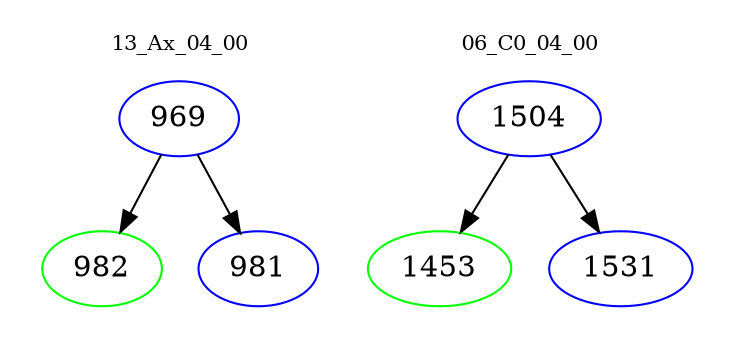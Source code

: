 digraph{
subgraph cluster_0 {
color = white
label = "13_Ax_04_00";
fontsize=10;
T0_969 [label="969", color="blue"]
T0_969 -> T0_982 [color="black"]
T0_982 [label="982", color="green"]
T0_969 -> T0_981 [color="black"]
T0_981 [label="981", color="blue"]
}
subgraph cluster_1 {
color = white
label = "06_C0_04_00";
fontsize=10;
T1_1504 [label="1504", color="blue"]
T1_1504 -> T1_1453 [color="black"]
T1_1453 [label="1453", color="green"]
T1_1504 -> T1_1531 [color="black"]
T1_1531 [label="1531", color="blue"]
}
}
